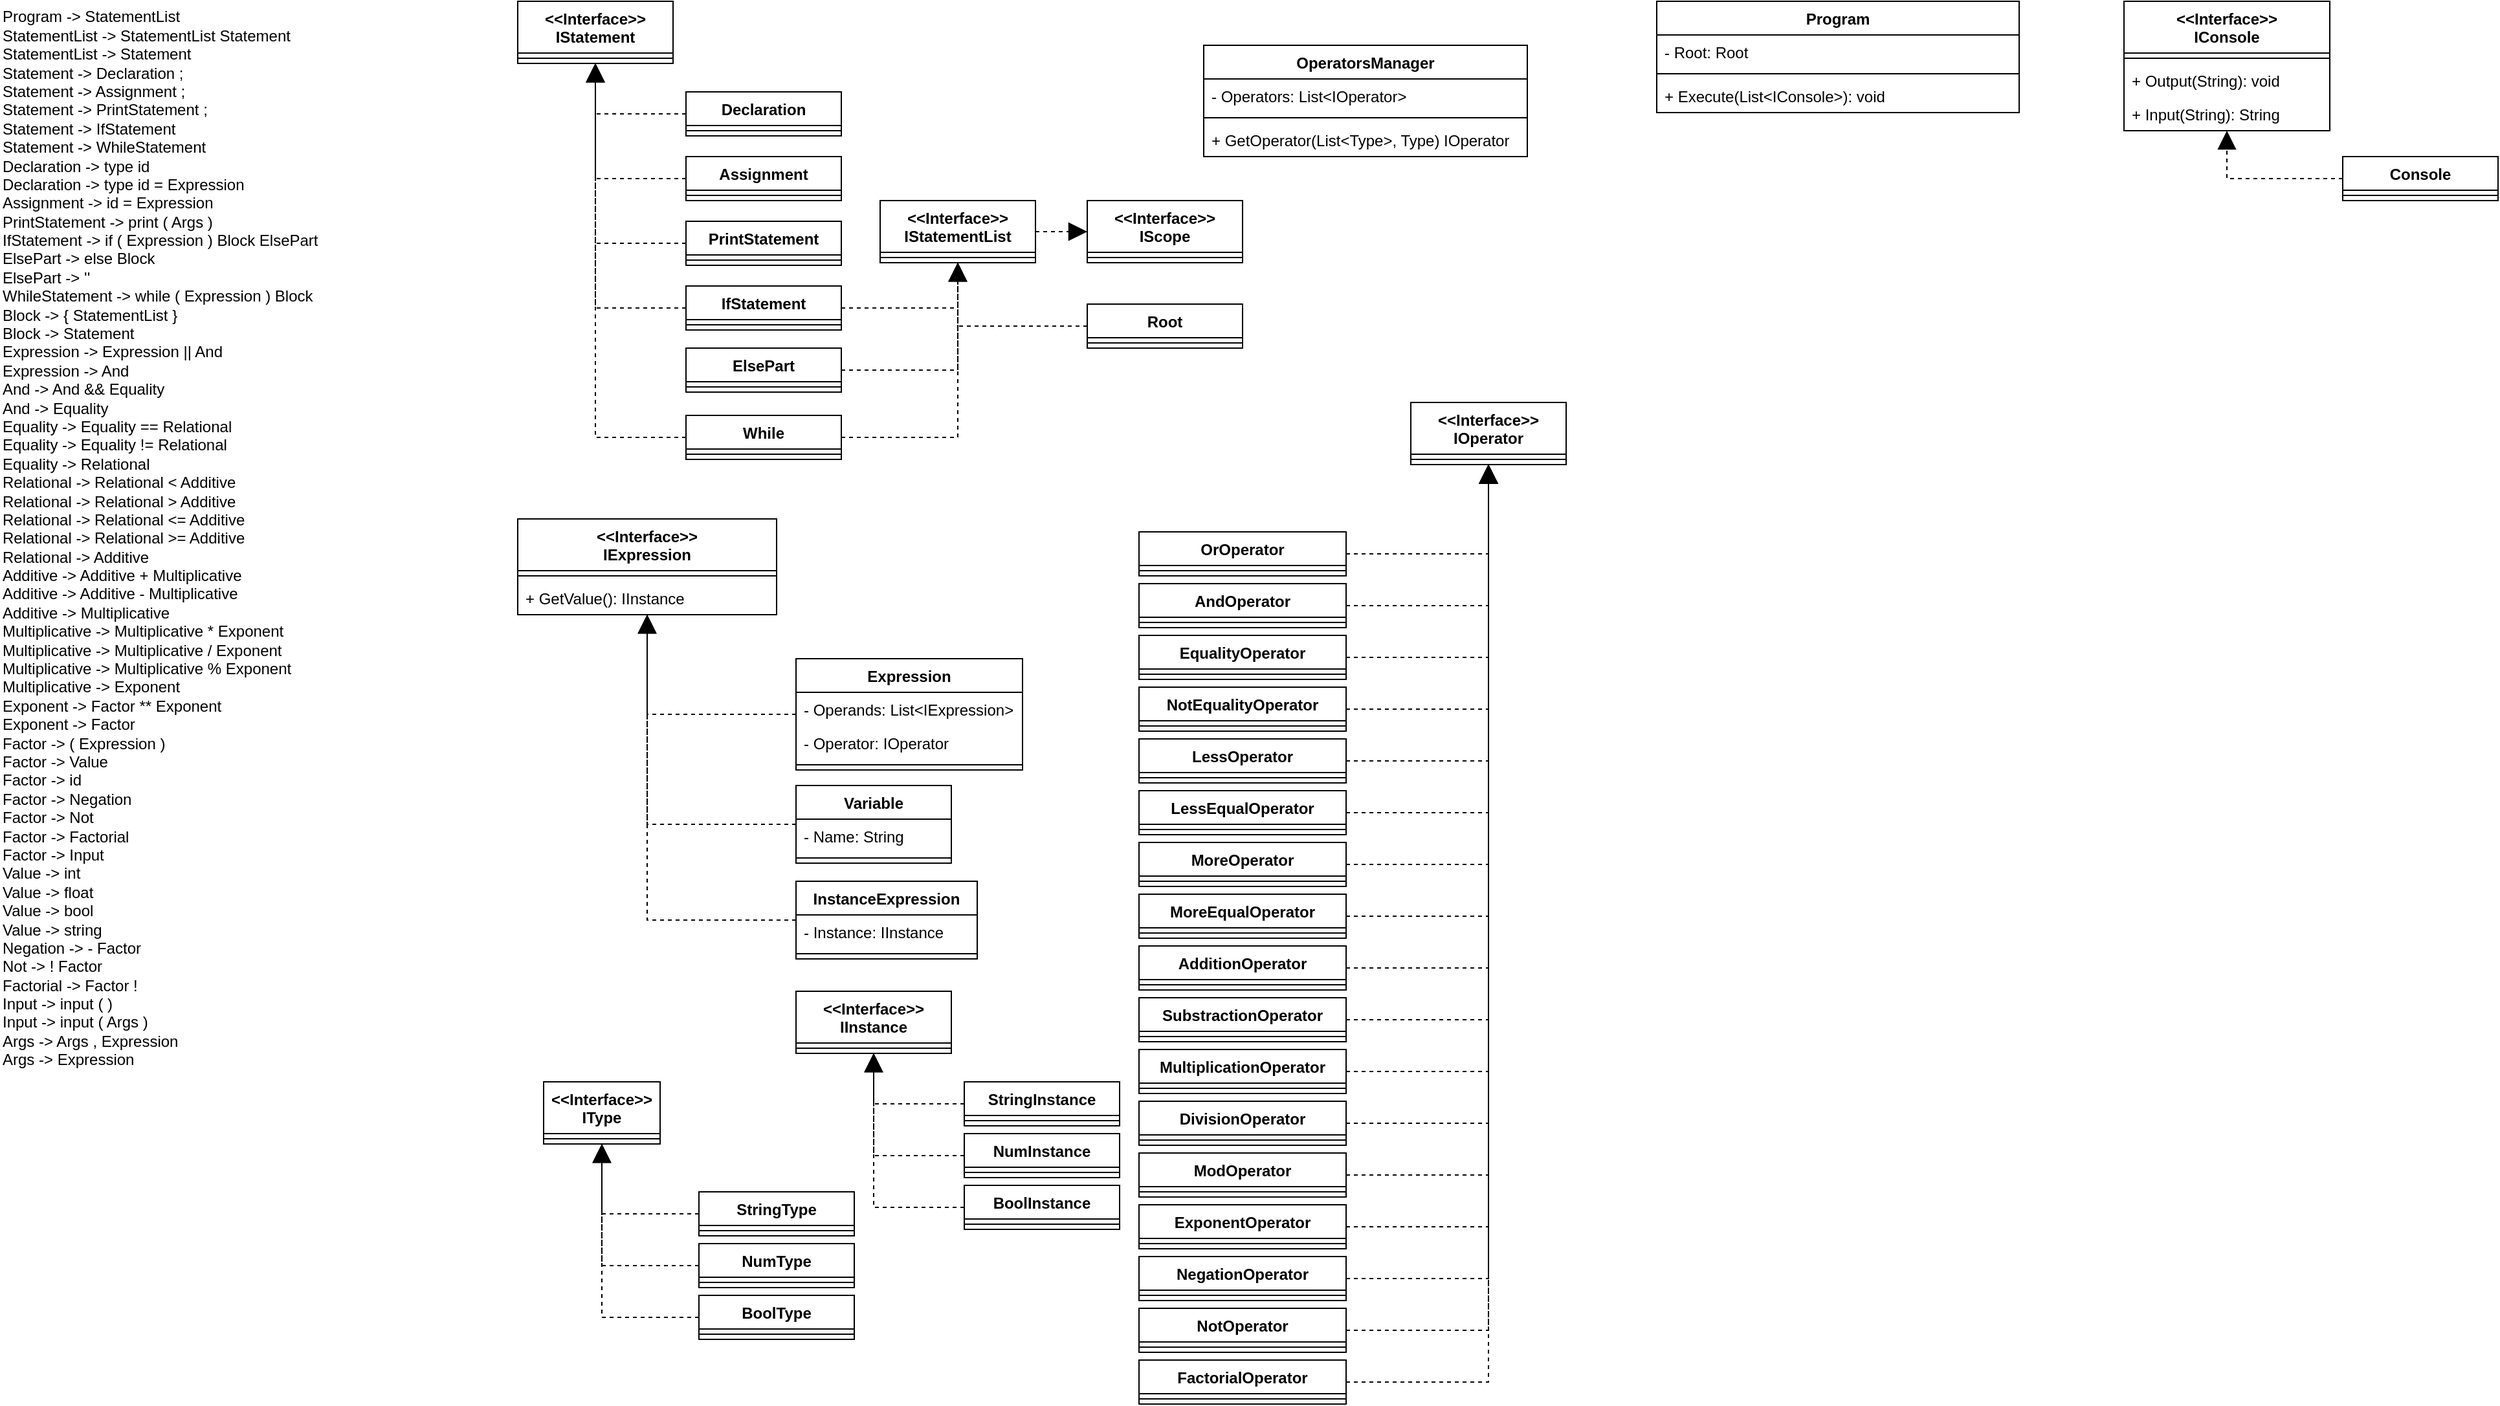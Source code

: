 <mxfile version="24.2.5" type="device">
  <diagram id="C5RBs43oDa-KdzZeNtuy" name="Page-1">
    <mxGraphModel dx="1781" dy="704" grid="1" gridSize="10" guides="1" tooltips="1" connect="1" arrows="1" fold="1" page="1" pageScale="1" pageWidth="827" pageHeight="1169" math="0" shadow="0">
      <root>
        <mxCell id="WIyWlLk6GJQsqaUBKTNV-0" />
        <mxCell id="WIyWlLk6GJQsqaUBKTNV-1" parent="WIyWlLk6GJQsqaUBKTNV-0" />
        <mxCell id="Ax5wIYKiButKGOW5LQg--2" value="&amp;lt;&amp;lt;Interface&amp;gt;&amp;gt;&lt;br&gt;IStatement" style="swimlane;fontStyle=1;align=center;verticalAlign=top;childLayout=stackLayout;horizontal=1;startSize=40;horizontalStack=0;resizeParent=1;resizeParentMax=0;resizeLast=0;collapsible=1;marginBottom=0;whiteSpace=wrap;html=1;" parent="WIyWlLk6GJQsqaUBKTNV-1" vertex="1">
          <mxGeometry width="120" height="48" as="geometry">
            <mxRectangle x="430" y="60" width="110" height="40" as="alternateBounds" />
          </mxGeometry>
        </mxCell>
        <mxCell id="Ax5wIYKiButKGOW5LQg--3" value="" style="line;strokeWidth=1;fillColor=none;align=left;verticalAlign=middle;spacingTop=-1;spacingLeft=3;spacingRight=3;rotatable=0;labelPosition=right;points=[];portConstraint=eastwest;strokeColor=inherit;" parent="Ax5wIYKiButKGOW5LQg--2" vertex="1">
          <mxGeometry y="40" width="120" height="8" as="geometry" />
        </mxCell>
        <mxCell id="Ax5wIYKiButKGOW5LQg--4" value="&amp;lt;&amp;lt;Interface&amp;gt;&amp;gt;&lt;br&gt;IStatementList" style="swimlane;fontStyle=1;align=center;verticalAlign=top;childLayout=stackLayout;horizontal=1;startSize=40;horizontalStack=0;resizeParent=1;resizeParentMax=0;resizeLast=0;collapsible=1;marginBottom=0;whiteSpace=wrap;html=1;" parent="WIyWlLk6GJQsqaUBKTNV-1" vertex="1">
          <mxGeometry x="280" y="154" width="120" height="48" as="geometry">
            <mxRectangle x="430" y="60" width="110" height="40" as="alternateBounds" />
          </mxGeometry>
        </mxCell>
        <mxCell id="Ax5wIYKiButKGOW5LQg--5" value="" style="line;strokeWidth=1;fillColor=none;align=left;verticalAlign=middle;spacingTop=-1;spacingLeft=3;spacingRight=3;rotatable=0;labelPosition=right;points=[];portConstraint=eastwest;strokeColor=inherit;" parent="Ax5wIYKiButKGOW5LQg--4" vertex="1">
          <mxGeometry y="40" width="120" height="8" as="geometry" />
        </mxCell>
        <mxCell id="Ax5wIYKiButKGOW5LQg--6" value="Declaration" style="swimlane;fontStyle=1;align=center;verticalAlign=top;childLayout=stackLayout;horizontal=1;startSize=26;horizontalStack=0;resizeParent=1;resizeParentMax=0;resizeLast=0;collapsible=1;marginBottom=0;whiteSpace=wrap;html=1;" parent="WIyWlLk6GJQsqaUBKTNV-1" vertex="1">
          <mxGeometry x="130" y="70" width="120" height="34" as="geometry" />
        </mxCell>
        <mxCell id="Ax5wIYKiButKGOW5LQg--7" value="" style="line;strokeWidth=1;fillColor=none;align=left;verticalAlign=middle;spacingTop=-1;spacingLeft=3;spacingRight=3;rotatable=0;labelPosition=right;points=[];portConstraint=eastwest;strokeColor=inherit;" parent="Ax5wIYKiButKGOW5LQg--6" vertex="1">
          <mxGeometry y="26" width="120" height="8" as="geometry" />
        </mxCell>
        <mxCell id="Ax5wIYKiButKGOW5LQg--8" value="Assignment" style="swimlane;fontStyle=1;align=center;verticalAlign=top;childLayout=stackLayout;horizontal=1;startSize=26;horizontalStack=0;resizeParent=1;resizeParentMax=0;resizeLast=0;collapsible=1;marginBottom=0;whiteSpace=wrap;html=1;" parent="WIyWlLk6GJQsqaUBKTNV-1" vertex="1">
          <mxGeometry x="130" y="120" width="120" height="34" as="geometry" />
        </mxCell>
        <mxCell id="Ax5wIYKiButKGOW5LQg--9" value="" style="line;strokeWidth=1;fillColor=none;align=left;verticalAlign=middle;spacingTop=-1;spacingLeft=3;spacingRight=3;rotatable=0;labelPosition=right;points=[];portConstraint=eastwest;strokeColor=inherit;" parent="Ax5wIYKiButKGOW5LQg--8" vertex="1">
          <mxGeometry y="26" width="120" height="8" as="geometry" />
        </mxCell>
        <mxCell id="Ax5wIYKiButKGOW5LQg--10" value="" style="endArrow=block;dashed=1;endFill=1;endSize=12;html=1;rounded=0;edgeStyle=orthogonalEdgeStyle;elbow=vertical;" parent="WIyWlLk6GJQsqaUBKTNV-1" source="Ax5wIYKiButKGOW5LQg--6" target="Ax5wIYKiButKGOW5LQg--2" edge="1">
          <mxGeometry width="160" relative="1" as="geometry">
            <mxPoint x="250" y="30.0" as="sourcePoint" />
            <mxPoint x="360" y="30.0" as="targetPoint" />
          </mxGeometry>
        </mxCell>
        <mxCell id="Ax5wIYKiButKGOW5LQg--12" value="" style="endArrow=block;dashed=1;endFill=1;endSize=12;html=1;rounded=0;edgeStyle=orthogonalEdgeStyle;elbow=vertical;" parent="WIyWlLk6GJQsqaUBKTNV-1" source="Ax5wIYKiButKGOW5LQg--8" target="Ax5wIYKiButKGOW5LQg--2" edge="1">
          <mxGeometry width="160" relative="1" as="geometry">
            <mxPoint x="330" y="200.0" as="sourcePoint" />
            <mxPoint x="440" y="200.0" as="targetPoint" />
          </mxGeometry>
        </mxCell>
        <mxCell id="Ax5wIYKiButKGOW5LQg--13" value="PrintStatement" style="swimlane;fontStyle=1;align=center;verticalAlign=top;childLayout=stackLayout;horizontal=1;startSize=26;horizontalStack=0;resizeParent=1;resizeParentMax=0;resizeLast=0;collapsible=1;marginBottom=0;whiteSpace=wrap;html=1;" parent="WIyWlLk6GJQsqaUBKTNV-1" vertex="1">
          <mxGeometry x="130" y="170" width="120" height="34" as="geometry" />
        </mxCell>
        <mxCell id="Ax5wIYKiButKGOW5LQg--14" value="" style="line;strokeWidth=1;fillColor=none;align=left;verticalAlign=middle;spacingTop=-1;spacingLeft=3;spacingRight=3;rotatable=0;labelPosition=right;points=[];portConstraint=eastwest;strokeColor=inherit;" parent="Ax5wIYKiButKGOW5LQg--13" vertex="1">
          <mxGeometry y="26" width="120" height="8" as="geometry" />
        </mxCell>
        <mxCell id="Ax5wIYKiButKGOW5LQg--15" value="" style="endArrow=block;dashed=1;endFill=1;endSize=12;html=1;rounded=0;edgeStyle=orthogonalEdgeStyle;elbow=vertical;" parent="WIyWlLk6GJQsqaUBKTNV-1" source="Ax5wIYKiButKGOW5LQg--13" target="Ax5wIYKiButKGOW5LQg--2" edge="1">
          <mxGeometry width="160" relative="1" as="geometry">
            <mxPoint x="260" y="290.0" as="sourcePoint" />
            <mxPoint x="370" y="290.0" as="targetPoint" />
          </mxGeometry>
        </mxCell>
        <mxCell id="Ax5wIYKiButKGOW5LQg--18" value="While" style="swimlane;fontStyle=1;align=center;verticalAlign=top;childLayout=stackLayout;horizontal=1;startSize=26;horizontalStack=0;resizeParent=1;resizeParentMax=0;resizeLast=0;collapsible=1;marginBottom=0;whiteSpace=wrap;html=1;" parent="WIyWlLk6GJQsqaUBKTNV-1" vertex="1">
          <mxGeometry x="130" y="320" width="120" height="34" as="geometry" />
        </mxCell>
        <mxCell id="Ax5wIYKiButKGOW5LQg--19" value="" style="line;strokeWidth=1;fillColor=none;align=left;verticalAlign=middle;spacingTop=-1;spacingLeft=3;spacingRight=3;rotatable=0;labelPosition=right;points=[];portConstraint=eastwest;strokeColor=inherit;" parent="Ax5wIYKiButKGOW5LQg--18" vertex="1">
          <mxGeometry y="26" width="120" height="8" as="geometry" />
        </mxCell>
        <mxCell id="Ax5wIYKiButKGOW5LQg--21" value="" style="endArrow=block;dashed=1;endFill=1;endSize=12;html=1;rounded=0;edgeStyle=orthogonalEdgeStyle;elbow=vertical;" parent="WIyWlLk6GJQsqaUBKTNV-1" source="Ax5wIYKiButKGOW5LQg--18" target="Ax5wIYKiButKGOW5LQg--2" edge="1">
          <mxGeometry width="160" relative="1" as="geometry">
            <mxPoint x="40" y="290.0" as="sourcePoint" />
            <mxPoint x="150" y="290.0" as="targetPoint" />
          </mxGeometry>
        </mxCell>
        <mxCell id="Ax5wIYKiButKGOW5LQg--23" value="IfStatement" style="swimlane;fontStyle=1;align=center;verticalAlign=top;childLayout=stackLayout;horizontal=1;startSize=26;horizontalStack=0;resizeParent=1;resizeParentMax=0;resizeLast=0;collapsible=1;marginBottom=0;whiteSpace=wrap;html=1;" parent="WIyWlLk6GJQsqaUBKTNV-1" vertex="1">
          <mxGeometry x="130" y="220" width="120" height="34" as="geometry" />
        </mxCell>
        <mxCell id="Ax5wIYKiButKGOW5LQg--24" value="" style="line;strokeWidth=1;fillColor=none;align=left;verticalAlign=middle;spacingTop=-1;spacingLeft=3;spacingRight=3;rotatable=0;labelPosition=right;points=[];portConstraint=eastwest;strokeColor=inherit;" parent="Ax5wIYKiButKGOW5LQg--23" vertex="1">
          <mxGeometry y="26" width="120" height="8" as="geometry" />
        </mxCell>
        <mxCell id="Ax5wIYKiButKGOW5LQg--25" value="ElsePart" style="swimlane;fontStyle=1;align=center;verticalAlign=top;childLayout=stackLayout;horizontal=1;startSize=26;horizontalStack=0;resizeParent=1;resizeParentMax=0;resizeLast=0;collapsible=1;marginBottom=0;whiteSpace=wrap;html=1;" parent="WIyWlLk6GJQsqaUBKTNV-1" vertex="1">
          <mxGeometry x="130" y="268" width="120" height="34" as="geometry" />
        </mxCell>
        <mxCell id="Ax5wIYKiButKGOW5LQg--26" value="" style="line;strokeWidth=1;fillColor=none;align=left;verticalAlign=middle;spacingTop=-1;spacingLeft=3;spacingRight=3;rotatable=0;labelPosition=right;points=[];portConstraint=eastwest;strokeColor=inherit;" parent="Ax5wIYKiButKGOW5LQg--25" vertex="1">
          <mxGeometry y="26" width="120" height="8" as="geometry" />
        </mxCell>
        <mxCell id="Ax5wIYKiButKGOW5LQg--27" value="" style="endArrow=block;dashed=1;endFill=1;endSize=12;html=1;rounded=0;edgeStyle=orthogonalEdgeStyle;elbow=vertical;" parent="WIyWlLk6GJQsqaUBKTNV-1" source="Ax5wIYKiButKGOW5LQg--23" target="Ax5wIYKiButKGOW5LQg--2" edge="1">
          <mxGeometry width="160" relative="1" as="geometry">
            <mxPoint x="340" y="240.0" as="sourcePoint" />
            <mxPoint x="450" y="240.0" as="targetPoint" />
          </mxGeometry>
        </mxCell>
        <mxCell id="Ax5wIYKiButKGOW5LQg--29" value="" style="endArrow=block;dashed=1;endFill=1;endSize=12;html=1;rounded=0;edgeStyle=orthogonalEdgeStyle;elbow=vertical;" parent="WIyWlLk6GJQsqaUBKTNV-1" source="Ax5wIYKiButKGOW5LQg--23" target="Ax5wIYKiButKGOW5LQg--4" edge="1">
          <mxGeometry width="160" relative="1" as="geometry">
            <mxPoint x="330" y="330.0" as="sourcePoint" />
            <mxPoint x="440" y="330.0" as="targetPoint" />
          </mxGeometry>
        </mxCell>
        <mxCell id="Ax5wIYKiButKGOW5LQg--30" value="" style="endArrow=block;dashed=1;endFill=1;endSize=12;html=1;rounded=0;edgeStyle=orthogonalEdgeStyle;elbow=vertical;" parent="WIyWlLk6GJQsqaUBKTNV-1" source="Ax5wIYKiButKGOW5LQg--25" target="Ax5wIYKiButKGOW5LQg--4" edge="1">
          <mxGeometry width="160" relative="1" as="geometry">
            <mxPoint x="290" y="310.0" as="sourcePoint" />
            <mxPoint x="400" y="310.0" as="targetPoint" />
          </mxGeometry>
        </mxCell>
        <mxCell id="Ax5wIYKiButKGOW5LQg--31" value="" style="endArrow=block;dashed=1;endFill=1;endSize=12;html=1;rounded=0;edgeStyle=orthogonalEdgeStyle;elbow=vertical;" parent="WIyWlLk6GJQsqaUBKTNV-1" source="Ax5wIYKiButKGOW5LQg--18" target="Ax5wIYKiButKGOW5LQg--4" edge="1">
          <mxGeometry width="160" relative="1" as="geometry">
            <mxPoint x="210" y="390" as="sourcePoint" />
            <mxPoint x="320" y="390.0" as="targetPoint" />
          </mxGeometry>
        </mxCell>
        <mxCell id="Ax5wIYKiButKGOW5LQg--32" value="&amp;lt;&amp;lt;Interface&amp;gt;&amp;gt;&lt;br&gt;IScope" style="swimlane;fontStyle=1;align=center;verticalAlign=top;childLayout=stackLayout;horizontal=1;startSize=40;horizontalStack=0;resizeParent=1;resizeParentMax=0;resizeLast=0;collapsible=1;marginBottom=0;whiteSpace=wrap;html=1;" parent="WIyWlLk6GJQsqaUBKTNV-1" vertex="1">
          <mxGeometry x="440" y="154" width="120" height="48" as="geometry">
            <mxRectangle x="430" y="60" width="110" height="40" as="alternateBounds" />
          </mxGeometry>
        </mxCell>
        <mxCell id="Ax5wIYKiButKGOW5LQg--33" value="" style="line;strokeWidth=1;fillColor=none;align=left;verticalAlign=middle;spacingTop=-1;spacingLeft=3;spacingRight=3;rotatable=0;labelPosition=right;points=[];portConstraint=eastwest;strokeColor=inherit;" parent="Ax5wIYKiButKGOW5LQg--32" vertex="1">
          <mxGeometry y="40" width="120" height="8" as="geometry" />
        </mxCell>
        <mxCell id="Ax5wIYKiButKGOW5LQg--34" value="Root" style="swimlane;fontStyle=1;align=center;verticalAlign=top;childLayout=stackLayout;horizontal=1;startSize=26;horizontalStack=0;resizeParent=1;resizeParentMax=0;resizeLast=0;collapsible=1;marginBottom=0;whiteSpace=wrap;html=1;" parent="WIyWlLk6GJQsqaUBKTNV-1" vertex="1">
          <mxGeometry x="440" y="234" width="120" height="34" as="geometry" />
        </mxCell>
        <mxCell id="Ax5wIYKiButKGOW5LQg--35" value="" style="line;strokeWidth=1;fillColor=none;align=left;verticalAlign=middle;spacingTop=-1;spacingLeft=3;spacingRight=3;rotatable=0;labelPosition=right;points=[];portConstraint=eastwest;strokeColor=inherit;" parent="Ax5wIYKiButKGOW5LQg--34" vertex="1">
          <mxGeometry y="26" width="120" height="8" as="geometry" />
        </mxCell>
        <mxCell id="Ax5wIYKiButKGOW5LQg--37" value="" style="endArrow=block;dashed=1;endFill=1;endSize=12;html=1;rounded=0;edgeStyle=orthogonalEdgeStyle;elbow=vertical;" parent="WIyWlLk6GJQsqaUBKTNV-1" source="Ax5wIYKiButKGOW5LQg--4" target="Ax5wIYKiButKGOW5LQg--32" edge="1">
          <mxGeometry width="160" relative="1" as="geometry">
            <mxPoint x="440" y="250.0" as="sourcePoint" />
            <mxPoint x="550" y="250.0" as="targetPoint" />
          </mxGeometry>
        </mxCell>
        <mxCell id="Ax5wIYKiButKGOW5LQg--38" value="" style="endArrow=block;dashed=1;endFill=1;endSize=12;html=1;rounded=0;edgeStyle=orthogonalEdgeStyle;elbow=vertical;" parent="WIyWlLk6GJQsqaUBKTNV-1" source="Ax5wIYKiButKGOW5LQg--34" target="Ax5wIYKiButKGOW5LQg--4" edge="1">
          <mxGeometry width="160" relative="1" as="geometry">
            <mxPoint x="330" y="420.0" as="sourcePoint" />
            <mxPoint x="440" y="420.0" as="targetPoint" />
          </mxGeometry>
        </mxCell>
        <mxCell id="Ax5wIYKiButKGOW5LQg--42" value="&lt;div&gt;&lt;div&gt;Program -&amp;gt; StatementList&lt;/div&gt;&lt;div&gt;StatementList -&amp;gt; StatementList Statement&lt;/div&gt;&lt;div&gt;StatementList -&amp;gt; Statement&lt;/div&gt;&lt;div&gt;Statement -&amp;gt; Declaration ;&lt;/div&gt;&lt;div&gt;Statement -&amp;gt; Assignment ;&lt;/div&gt;&lt;div&gt;Statement -&amp;gt; PrintStatement ;&lt;/div&gt;&lt;div&gt;Statement -&amp;gt; IfStatement&lt;/div&gt;&lt;div&gt;Statement -&amp;gt; WhileStatement&lt;/div&gt;&lt;div&gt;Declaration -&amp;gt; type id&lt;/div&gt;&lt;div&gt;Declaration -&amp;gt; type id = Expression&lt;/div&gt;&lt;div&gt;Assignment -&amp;gt; id = Expression&lt;/div&gt;&lt;div&gt;PrintStatement -&amp;gt; print ( Args )&lt;/div&gt;&lt;div&gt;IfStatement -&amp;gt; if ( Expression ) Block ElsePart&lt;/div&gt;&lt;div&gt;ElsePart -&amp;gt; else Block&lt;/div&gt;&lt;div&gt;ElsePart -&amp;gt; &#39;&#39;&lt;/div&gt;&lt;div&gt;WhileStatement -&amp;gt; while ( Expression ) Block&lt;/div&gt;&lt;div&gt;Block -&amp;gt; { StatementList }&lt;/div&gt;&lt;div&gt;Block -&amp;gt; Statement&lt;/div&gt;&lt;div&gt;Expression -&amp;gt; Expression || And&lt;/div&gt;&lt;div&gt;Expression -&amp;gt; And&lt;/div&gt;&lt;div&gt;And -&amp;gt; And &amp;amp;&amp;amp; Equality&lt;/div&gt;&lt;div&gt;And -&amp;gt; Equality&lt;/div&gt;&lt;div&gt;Equality -&amp;gt; Equality == Relational&lt;/div&gt;&lt;div&gt;Equality -&amp;gt; Equality != Relational&lt;/div&gt;&lt;div&gt;Equality -&amp;gt; Relational&lt;/div&gt;&lt;div&gt;Relational -&amp;gt; Relational &amp;lt; Additive&lt;/div&gt;&lt;div&gt;Relational -&amp;gt; Relational &amp;gt; Additive&lt;/div&gt;&lt;div&gt;Relational -&amp;gt; Relational &amp;lt;= Additive&lt;/div&gt;&lt;div&gt;Relational -&amp;gt; Relational &amp;gt;= Additive&lt;/div&gt;&lt;div&gt;Relational -&amp;gt; Additive&lt;/div&gt;&lt;div&gt;Additive -&amp;gt; Additive + Multiplicative&lt;/div&gt;&lt;div&gt;Additive -&amp;gt; Additive - Multiplicative&lt;/div&gt;&lt;div&gt;Additive -&amp;gt; Multiplicative&lt;/div&gt;&lt;div&gt;Multiplicative -&amp;gt; Multiplicative * Exponent&lt;/div&gt;&lt;div&gt;Multiplicative -&amp;gt; Multiplicative / Exponent&lt;/div&gt;&lt;div&gt;Multiplicative -&amp;gt; Multiplicative % Exponent&lt;/div&gt;&lt;div&gt;Multiplicative -&amp;gt; Exponent&lt;/div&gt;&lt;div&gt;Exponent -&amp;gt; Factor ** Exponent&lt;/div&gt;&lt;div&gt;Exponent -&amp;gt; Factor&lt;/div&gt;&lt;div&gt;Factor -&amp;gt; ( Expression )&lt;/div&gt;&lt;div&gt;Factor -&amp;gt; Value&lt;/div&gt;&lt;div&gt;Factor -&amp;gt; id&lt;/div&gt;&lt;div&gt;Factor -&amp;gt; Negation&lt;/div&gt;&lt;div&gt;Factor -&amp;gt; Not&lt;/div&gt;&lt;div&gt;Factor -&amp;gt; Factorial&lt;/div&gt;&lt;div&gt;Factor -&amp;gt; Input&lt;/div&gt;&lt;div&gt;Value -&amp;gt; int&lt;/div&gt;&lt;div&gt;Value -&amp;gt; float&lt;/div&gt;&lt;div&gt;Value -&amp;gt; bool&lt;/div&gt;&lt;div&gt;Value -&amp;gt; string&lt;/div&gt;&lt;div&gt;Negation -&amp;gt; - Factor&lt;/div&gt;&lt;div&gt;Not -&amp;gt; ! Factor&lt;/div&gt;&lt;div&gt;Factorial -&amp;gt; Factor !&lt;/div&gt;&lt;div&gt;Input -&amp;gt; input ( )&lt;/div&gt;&lt;div&gt;Input -&amp;gt; input ( Args )&lt;/div&gt;&lt;div&gt;Args -&amp;gt; Args , Expression&lt;/div&gt;&lt;div&gt;Args -&amp;gt; Expression&lt;/div&gt;&lt;/div&gt;&lt;div&gt;&lt;/div&gt;" style="text;html=1;align=left;verticalAlign=middle;resizable=0;points=[];autosize=1;strokeColor=none;fillColor=none;" parent="WIyWlLk6GJQsqaUBKTNV-1" vertex="1">
          <mxGeometry x="-400" width="270" height="830" as="geometry" />
        </mxCell>
        <mxCell id="n7szS4Y07oMh0RmyHEz_-0" value="&amp;lt;&amp;lt;Interface&amp;gt;&amp;gt;&lt;br&gt;IExpression" style="swimlane;fontStyle=1;align=center;verticalAlign=top;childLayout=stackLayout;horizontal=1;startSize=40;horizontalStack=0;resizeParent=1;resizeParentMax=0;resizeLast=0;collapsible=1;marginBottom=0;whiteSpace=wrap;html=1;" parent="WIyWlLk6GJQsqaUBKTNV-1" vertex="1">
          <mxGeometry y="400" width="200" height="74" as="geometry">
            <mxRectangle x="430" y="60" width="110" height="40" as="alternateBounds" />
          </mxGeometry>
        </mxCell>
        <mxCell id="n7szS4Y07oMh0RmyHEz_-1" value="" style="line;strokeWidth=1;fillColor=none;align=left;verticalAlign=middle;spacingTop=-1;spacingLeft=3;spacingRight=3;rotatable=0;labelPosition=right;points=[];portConstraint=eastwest;strokeColor=inherit;" parent="n7szS4Y07oMh0RmyHEz_-0" vertex="1">
          <mxGeometry y="40" width="200" height="8" as="geometry" />
        </mxCell>
        <mxCell id="n7szS4Y07oMh0RmyHEz_-4" value="+ GetValue(): IInstance" style="text;strokeColor=none;fillColor=none;align=left;verticalAlign=top;spacingLeft=4;spacingRight=4;overflow=hidden;rotatable=0;points=[[0,0.5],[1,0.5]];portConstraint=eastwest;whiteSpace=wrap;html=1;" parent="n7szS4Y07oMh0RmyHEz_-0" vertex="1">
          <mxGeometry y="48" width="200" height="26" as="geometry" />
        </mxCell>
        <mxCell id="n7szS4Y07oMh0RmyHEz_-5" value="&amp;lt;&amp;lt;Interface&amp;gt;&amp;gt;&lt;br&gt;IInstance" style="swimlane;fontStyle=1;align=center;verticalAlign=top;childLayout=stackLayout;horizontal=1;startSize=40;horizontalStack=0;resizeParent=1;resizeParentMax=0;resizeLast=0;collapsible=1;marginBottom=0;whiteSpace=wrap;html=1;" parent="WIyWlLk6GJQsqaUBKTNV-1" vertex="1">
          <mxGeometry x="215" y="765" width="120" height="48" as="geometry">
            <mxRectangle x="430" y="60" width="110" height="40" as="alternateBounds" />
          </mxGeometry>
        </mxCell>
        <mxCell id="n7szS4Y07oMh0RmyHEz_-6" value="" style="line;strokeWidth=1;fillColor=none;align=left;verticalAlign=middle;spacingTop=-1;spacingLeft=3;spacingRight=3;rotatable=0;labelPosition=right;points=[];portConstraint=eastwest;strokeColor=inherit;" parent="n7szS4Y07oMh0RmyHEz_-5" vertex="1">
          <mxGeometry y="40" width="120" height="8" as="geometry" />
        </mxCell>
        <mxCell id="n7szS4Y07oMh0RmyHEz_-7" value="StringInstance" style="swimlane;fontStyle=1;align=center;verticalAlign=top;childLayout=stackLayout;horizontal=1;startSize=26;horizontalStack=0;resizeParent=1;resizeParentMax=0;resizeLast=0;collapsible=1;marginBottom=0;whiteSpace=wrap;html=1;" parent="WIyWlLk6GJQsqaUBKTNV-1" vertex="1">
          <mxGeometry x="345" y="835" width="120" height="34" as="geometry" />
        </mxCell>
        <mxCell id="n7szS4Y07oMh0RmyHEz_-8" value="" style="line;strokeWidth=1;fillColor=none;align=left;verticalAlign=middle;spacingTop=-1;spacingLeft=3;spacingRight=3;rotatable=0;labelPosition=right;points=[];portConstraint=eastwest;strokeColor=inherit;" parent="n7szS4Y07oMh0RmyHEz_-7" vertex="1">
          <mxGeometry y="26" width="120" height="8" as="geometry" />
        </mxCell>
        <mxCell id="n7szS4Y07oMh0RmyHEz_-11" value="NumInstance" style="swimlane;fontStyle=1;align=center;verticalAlign=top;childLayout=stackLayout;horizontal=1;startSize=26;horizontalStack=0;resizeParent=1;resizeParentMax=0;resizeLast=0;collapsible=1;marginBottom=0;whiteSpace=wrap;html=1;" parent="WIyWlLk6GJQsqaUBKTNV-1" vertex="1">
          <mxGeometry x="345" y="875" width="120" height="34" as="geometry" />
        </mxCell>
        <mxCell id="n7szS4Y07oMh0RmyHEz_-12" value="" style="line;strokeWidth=1;fillColor=none;align=left;verticalAlign=middle;spacingTop=-1;spacingLeft=3;spacingRight=3;rotatable=0;labelPosition=right;points=[];portConstraint=eastwest;strokeColor=inherit;" parent="n7szS4Y07oMh0RmyHEz_-11" vertex="1">
          <mxGeometry y="26" width="120" height="8" as="geometry" />
        </mxCell>
        <mxCell id="n7szS4Y07oMh0RmyHEz_-13" value="BoolInstance" style="swimlane;fontStyle=1;align=center;verticalAlign=top;childLayout=stackLayout;horizontal=1;startSize=26;horizontalStack=0;resizeParent=1;resizeParentMax=0;resizeLast=0;collapsible=1;marginBottom=0;whiteSpace=wrap;html=1;" parent="WIyWlLk6GJQsqaUBKTNV-1" vertex="1">
          <mxGeometry x="345" y="915" width="120" height="34" as="geometry" />
        </mxCell>
        <mxCell id="n7szS4Y07oMh0RmyHEz_-14" value="" style="line;strokeWidth=1;fillColor=none;align=left;verticalAlign=middle;spacingTop=-1;spacingLeft=3;spacingRight=3;rotatable=0;labelPosition=right;points=[];portConstraint=eastwest;strokeColor=inherit;" parent="n7szS4Y07oMh0RmyHEz_-13" vertex="1">
          <mxGeometry y="26" width="120" height="8" as="geometry" />
        </mxCell>
        <mxCell id="n7szS4Y07oMh0RmyHEz_-15" value="" style="endArrow=block;dashed=1;endFill=1;endSize=12;html=1;rounded=0;edgeStyle=orthogonalEdgeStyle;elbow=vertical;" parent="WIyWlLk6GJQsqaUBKTNV-1" source="n7szS4Y07oMh0RmyHEz_-7" target="n7szS4Y07oMh0RmyHEz_-5" edge="1">
          <mxGeometry width="160" relative="1" as="geometry">
            <mxPoint x="530" y="763.0" as="sourcePoint" />
            <mxPoint x="640" y="763.0" as="targetPoint" />
          </mxGeometry>
        </mxCell>
        <mxCell id="n7szS4Y07oMh0RmyHEz_-16" value="" style="endArrow=block;dashed=1;endFill=1;endSize=12;html=1;rounded=0;edgeStyle=orthogonalEdgeStyle;elbow=vertical;" parent="WIyWlLk6GJQsqaUBKTNV-1" source="n7szS4Y07oMh0RmyHEz_-11" target="n7szS4Y07oMh0RmyHEz_-5" edge="1">
          <mxGeometry width="160" relative="1" as="geometry">
            <mxPoint x="500" y="803.0" as="sourcePoint" />
            <mxPoint x="610" y="803.0" as="targetPoint" />
          </mxGeometry>
        </mxCell>
        <mxCell id="n7szS4Y07oMh0RmyHEz_-17" value="" style="endArrow=block;dashed=1;endFill=1;endSize=12;html=1;rounded=0;edgeStyle=orthogonalEdgeStyle;elbow=vertical;" parent="WIyWlLk6GJQsqaUBKTNV-1" source="n7szS4Y07oMh0RmyHEz_-13" target="n7szS4Y07oMh0RmyHEz_-5" edge="1">
          <mxGeometry width="160" relative="1" as="geometry">
            <mxPoint x="510" y="843.0" as="sourcePoint" />
            <mxPoint x="620" y="843.0" as="targetPoint" />
          </mxGeometry>
        </mxCell>
        <mxCell id="n7szS4Y07oMh0RmyHEz_-18" value="OrOperator" style="swimlane;fontStyle=1;align=center;verticalAlign=top;childLayout=stackLayout;horizontal=1;startSize=26;horizontalStack=0;resizeParent=1;resizeParentMax=0;resizeLast=0;collapsible=1;marginBottom=0;whiteSpace=wrap;html=1;" parent="WIyWlLk6GJQsqaUBKTNV-1" vertex="1">
          <mxGeometry x="480" y="410" width="160" height="34" as="geometry" />
        </mxCell>
        <mxCell id="n7szS4Y07oMh0RmyHEz_-19" value="" style="line;strokeWidth=1;fillColor=none;align=left;verticalAlign=middle;spacingTop=-1;spacingLeft=3;spacingRight=3;rotatable=0;labelPosition=right;points=[];portConstraint=eastwest;strokeColor=inherit;" parent="n7szS4Y07oMh0RmyHEz_-18" vertex="1">
          <mxGeometry y="26" width="160" height="8" as="geometry" />
        </mxCell>
        <mxCell id="n7szS4Y07oMh0RmyHEz_-22" value="AndOperator" style="swimlane;fontStyle=1;align=center;verticalAlign=top;childLayout=stackLayout;horizontal=1;startSize=26;horizontalStack=0;resizeParent=1;resizeParentMax=0;resizeLast=0;collapsible=1;marginBottom=0;whiteSpace=wrap;html=1;" parent="WIyWlLk6GJQsqaUBKTNV-1" vertex="1">
          <mxGeometry x="480" y="450" width="160" height="34" as="geometry" />
        </mxCell>
        <mxCell id="n7szS4Y07oMh0RmyHEz_-23" value="" style="line;strokeWidth=1;fillColor=none;align=left;verticalAlign=middle;spacingTop=-1;spacingLeft=3;spacingRight=3;rotatable=0;labelPosition=right;points=[];portConstraint=eastwest;strokeColor=inherit;" parent="n7szS4Y07oMh0RmyHEz_-22" vertex="1">
          <mxGeometry y="26" width="160" height="8" as="geometry" />
        </mxCell>
        <mxCell id="n7szS4Y07oMh0RmyHEz_-27" value="EqualityOperator" style="swimlane;fontStyle=1;align=center;verticalAlign=top;childLayout=stackLayout;horizontal=1;startSize=26;horizontalStack=0;resizeParent=1;resizeParentMax=0;resizeLast=0;collapsible=1;marginBottom=0;whiteSpace=wrap;html=1;" parent="WIyWlLk6GJQsqaUBKTNV-1" vertex="1">
          <mxGeometry x="480" y="490" width="160" height="34" as="geometry" />
        </mxCell>
        <mxCell id="n7szS4Y07oMh0RmyHEz_-28" value="" style="line;strokeWidth=1;fillColor=none;align=left;verticalAlign=middle;spacingTop=-1;spacingLeft=3;spacingRight=3;rotatable=0;labelPosition=right;points=[];portConstraint=eastwest;strokeColor=inherit;" parent="n7szS4Y07oMh0RmyHEz_-27" vertex="1">
          <mxGeometry y="26" width="160" height="8" as="geometry" />
        </mxCell>
        <mxCell id="n7szS4Y07oMh0RmyHEz_-30" value="NotEqualityOperator" style="swimlane;fontStyle=1;align=center;verticalAlign=top;childLayout=stackLayout;horizontal=1;startSize=26;horizontalStack=0;resizeParent=1;resizeParentMax=0;resizeLast=0;collapsible=1;marginBottom=0;whiteSpace=wrap;html=1;" parent="WIyWlLk6GJQsqaUBKTNV-1" vertex="1">
          <mxGeometry x="480" y="530" width="160" height="34" as="geometry" />
        </mxCell>
        <mxCell id="n7szS4Y07oMh0RmyHEz_-31" value="" style="line;strokeWidth=1;fillColor=none;align=left;verticalAlign=middle;spacingTop=-1;spacingLeft=3;spacingRight=3;rotatable=0;labelPosition=right;points=[];portConstraint=eastwest;strokeColor=inherit;" parent="n7szS4Y07oMh0RmyHEz_-30" vertex="1">
          <mxGeometry y="26" width="160" height="8" as="geometry" />
        </mxCell>
        <mxCell id="n7szS4Y07oMh0RmyHEz_-33" value="LessOperator" style="swimlane;fontStyle=1;align=center;verticalAlign=top;childLayout=stackLayout;horizontal=1;startSize=26;horizontalStack=0;resizeParent=1;resizeParentMax=0;resizeLast=0;collapsible=1;marginBottom=0;whiteSpace=wrap;html=1;" parent="WIyWlLk6GJQsqaUBKTNV-1" vertex="1">
          <mxGeometry x="480" y="570" width="160" height="34" as="geometry" />
        </mxCell>
        <mxCell id="n7szS4Y07oMh0RmyHEz_-34" value="" style="line;strokeWidth=1;fillColor=none;align=left;verticalAlign=middle;spacingTop=-1;spacingLeft=3;spacingRight=3;rotatable=0;labelPosition=right;points=[];portConstraint=eastwest;strokeColor=inherit;" parent="n7szS4Y07oMh0RmyHEz_-33" vertex="1">
          <mxGeometry y="26" width="160" height="8" as="geometry" />
        </mxCell>
        <mxCell id="n7szS4Y07oMh0RmyHEz_-36" value="LessEqualOperator" style="swimlane;fontStyle=1;align=center;verticalAlign=top;childLayout=stackLayout;horizontal=1;startSize=26;horizontalStack=0;resizeParent=1;resizeParentMax=0;resizeLast=0;collapsible=1;marginBottom=0;whiteSpace=wrap;html=1;" parent="WIyWlLk6GJQsqaUBKTNV-1" vertex="1">
          <mxGeometry x="480" y="610" width="160" height="34" as="geometry" />
        </mxCell>
        <mxCell id="n7szS4Y07oMh0RmyHEz_-37" value="" style="line;strokeWidth=1;fillColor=none;align=left;verticalAlign=middle;spacingTop=-1;spacingLeft=3;spacingRight=3;rotatable=0;labelPosition=right;points=[];portConstraint=eastwest;strokeColor=inherit;" parent="n7szS4Y07oMh0RmyHEz_-36" vertex="1">
          <mxGeometry y="26" width="160" height="8" as="geometry" />
        </mxCell>
        <mxCell id="n7szS4Y07oMh0RmyHEz_-39" value="MoreOperator" style="swimlane;fontStyle=1;align=center;verticalAlign=top;childLayout=stackLayout;horizontal=1;startSize=26;horizontalStack=0;resizeParent=1;resizeParentMax=0;resizeLast=0;collapsible=1;marginBottom=0;whiteSpace=wrap;html=1;" parent="WIyWlLk6GJQsqaUBKTNV-1" vertex="1">
          <mxGeometry x="480" y="650" width="160" height="34" as="geometry" />
        </mxCell>
        <mxCell id="n7szS4Y07oMh0RmyHEz_-40" value="" style="line;strokeWidth=1;fillColor=none;align=left;verticalAlign=middle;spacingTop=-1;spacingLeft=3;spacingRight=3;rotatable=0;labelPosition=right;points=[];portConstraint=eastwest;strokeColor=inherit;" parent="n7szS4Y07oMh0RmyHEz_-39" vertex="1">
          <mxGeometry y="26" width="160" height="8" as="geometry" />
        </mxCell>
        <mxCell id="n7szS4Y07oMh0RmyHEz_-42" value="MoreEqualOperator" style="swimlane;fontStyle=1;align=center;verticalAlign=top;childLayout=stackLayout;horizontal=1;startSize=26;horizontalStack=0;resizeParent=1;resizeParentMax=0;resizeLast=0;collapsible=1;marginBottom=0;whiteSpace=wrap;html=1;" parent="WIyWlLk6GJQsqaUBKTNV-1" vertex="1">
          <mxGeometry x="480" y="690" width="160" height="34" as="geometry" />
        </mxCell>
        <mxCell id="n7szS4Y07oMh0RmyHEz_-43" value="" style="line;strokeWidth=1;fillColor=none;align=left;verticalAlign=middle;spacingTop=-1;spacingLeft=3;spacingRight=3;rotatable=0;labelPosition=right;points=[];portConstraint=eastwest;strokeColor=inherit;" parent="n7szS4Y07oMh0RmyHEz_-42" vertex="1">
          <mxGeometry y="26" width="160" height="8" as="geometry" />
        </mxCell>
        <mxCell id="n7szS4Y07oMh0RmyHEz_-45" value="AdditionOperator" style="swimlane;fontStyle=1;align=center;verticalAlign=top;childLayout=stackLayout;horizontal=1;startSize=26;horizontalStack=0;resizeParent=1;resizeParentMax=0;resizeLast=0;collapsible=1;marginBottom=0;whiteSpace=wrap;html=1;" parent="WIyWlLk6GJQsqaUBKTNV-1" vertex="1">
          <mxGeometry x="480" y="730" width="160" height="34" as="geometry" />
        </mxCell>
        <mxCell id="n7szS4Y07oMh0RmyHEz_-46" value="" style="line;strokeWidth=1;fillColor=none;align=left;verticalAlign=middle;spacingTop=-1;spacingLeft=3;spacingRight=3;rotatable=0;labelPosition=right;points=[];portConstraint=eastwest;strokeColor=inherit;" parent="n7szS4Y07oMh0RmyHEz_-45" vertex="1">
          <mxGeometry y="26" width="160" height="8" as="geometry" />
        </mxCell>
        <mxCell id="n7szS4Y07oMh0RmyHEz_-48" value="SubstractionOperator" style="swimlane;fontStyle=1;align=center;verticalAlign=top;childLayout=stackLayout;horizontal=1;startSize=26;horizontalStack=0;resizeParent=1;resizeParentMax=0;resizeLast=0;collapsible=1;marginBottom=0;whiteSpace=wrap;html=1;" parent="WIyWlLk6GJQsqaUBKTNV-1" vertex="1">
          <mxGeometry x="480" y="770" width="160" height="34" as="geometry" />
        </mxCell>
        <mxCell id="n7szS4Y07oMh0RmyHEz_-49" value="" style="line;strokeWidth=1;fillColor=none;align=left;verticalAlign=middle;spacingTop=-1;spacingLeft=3;spacingRight=3;rotatable=0;labelPosition=right;points=[];portConstraint=eastwest;strokeColor=inherit;" parent="n7szS4Y07oMh0RmyHEz_-48" vertex="1">
          <mxGeometry y="26" width="160" height="8" as="geometry" />
        </mxCell>
        <mxCell id="n7szS4Y07oMh0RmyHEz_-51" value="MultiplicationOperator" style="swimlane;fontStyle=1;align=center;verticalAlign=top;childLayout=stackLayout;horizontal=1;startSize=26;horizontalStack=0;resizeParent=1;resizeParentMax=0;resizeLast=0;collapsible=1;marginBottom=0;whiteSpace=wrap;html=1;" parent="WIyWlLk6GJQsqaUBKTNV-1" vertex="1">
          <mxGeometry x="480" y="810" width="160" height="34" as="geometry" />
        </mxCell>
        <mxCell id="n7szS4Y07oMh0RmyHEz_-52" value="" style="line;strokeWidth=1;fillColor=none;align=left;verticalAlign=middle;spacingTop=-1;spacingLeft=3;spacingRight=3;rotatable=0;labelPosition=right;points=[];portConstraint=eastwest;strokeColor=inherit;" parent="n7szS4Y07oMh0RmyHEz_-51" vertex="1">
          <mxGeometry y="26" width="160" height="8" as="geometry" />
        </mxCell>
        <mxCell id="n7szS4Y07oMh0RmyHEz_-54" value="DivisionOperator" style="swimlane;fontStyle=1;align=center;verticalAlign=top;childLayout=stackLayout;horizontal=1;startSize=26;horizontalStack=0;resizeParent=1;resizeParentMax=0;resizeLast=0;collapsible=1;marginBottom=0;whiteSpace=wrap;html=1;" parent="WIyWlLk6GJQsqaUBKTNV-1" vertex="1">
          <mxGeometry x="480" y="850" width="160" height="34" as="geometry" />
        </mxCell>
        <mxCell id="n7szS4Y07oMh0RmyHEz_-55" value="" style="line;strokeWidth=1;fillColor=none;align=left;verticalAlign=middle;spacingTop=-1;spacingLeft=3;spacingRight=3;rotatable=0;labelPosition=right;points=[];portConstraint=eastwest;strokeColor=inherit;" parent="n7szS4Y07oMh0RmyHEz_-54" vertex="1">
          <mxGeometry y="26" width="160" height="8" as="geometry" />
        </mxCell>
        <mxCell id="n7szS4Y07oMh0RmyHEz_-57" value="ExponentOperator" style="swimlane;fontStyle=1;align=center;verticalAlign=top;childLayout=stackLayout;horizontal=1;startSize=26;horizontalStack=0;resizeParent=1;resizeParentMax=0;resizeLast=0;collapsible=1;marginBottom=0;whiteSpace=wrap;html=1;" parent="WIyWlLk6GJQsqaUBKTNV-1" vertex="1">
          <mxGeometry x="480" y="930" width="160" height="34" as="geometry" />
        </mxCell>
        <mxCell id="n7szS4Y07oMh0RmyHEz_-58" value="" style="line;strokeWidth=1;fillColor=none;align=left;verticalAlign=middle;spacingTop=-1;spacingLeft=3;spacingRight=3;rotatable=0;labelPosition=right;points=[];portConstraint=eastwest;strokeColor=inherit;" parent="n7szS4Y07oMh0RmyHEz_-57" vertex="1">
          <mxGeometry y="26" width="160" height="8" as="geometry" />
        </mxCell>
        <mxCell id="n7szS4Y07oMh0RmyHEz_-60" value="NegationOperator" style="swimlane;fontStyle=1;align=center;verticalAlign=top;childLayout=stackLayout;horizontal=1;startSize=26;horizontalStack=0;resizeParent=1;resizeParentMax=0;resizeLast=0;collapsible=1;marginBottom=0;whiteSpace=wrap;html=1;" parent="WIyWlLk6GJQsqaUBKTNV-1" vertex="1">
          <mxGeometry x="480" y="970" width="160" height="34" as="geometry" />
        </mxCell>
        <mxCell id="n7szS4Y07oMh0RmyHEz_-61" value="" style="line;strokeWidth=1;fillColor=none;align=left;verticalAlign=middle;spacingTop=-1;spacingLeft=3;spacingRight=3;rotatable=0;labelPosition=right;points=[];portConstraint=eastwest;strokeColor=inherit;" parent="n7szS4Y07oMh0RmyHEz_-60" vertex="1">
          <mxGeometry y="26" width="160" height="8" as="geometry" />
        </mxCell>
        <mxCell id="n7szS4Y07oMh0RmyHEz_-63" value="NotOperator" style="swimlane;fontStyle=1;align=center;verticalAlign=top;childLayout=stackLayout;horizontal=1;startSize=26;horizontalStack=0;resizeParent=1;resizeParentMax=0;resizeLast=0;collapsible=1;marginBottom=0;whiteSpace=wrap;html=1;" parent="WIyWlLk6GJQsqaUBKTNV-1" vertex="1">
          <mxGeometry x="480" y="1010" width="160" height="34" as="geometry" />
        </mxCell>
        <mxCell id="n7szS4Y07oMh0RmyHEz_-64" value="" style="line;strokeWidth=1;fillColor=none;align=left;verticalAlign=middle;spacingTop=-1;spacingLeft=3;spacingRight=3;rotatable=0;labelPosition=right;points=[];portConstraint=eastwest;strokeColor=inherit;" parent="n7szS4Y07oMh0RmyHEz_-63" vertex="1">
          <mxGeometry y="26" width="160" height="8" as="geometry" />
        </mxCell>
        <mxCell id="n7szS4Y07oMh0RmyHEz_-65" value="FactorialOperator" style="swimlane;fontStyle=1;align=center;verticalAlign=top;childLayout=stackLayout;horizontal=1;startSize=26;horizontalStack=0;resizeParent=1;resizeParentMax=0;resizeLast=0;collapsible=1;marginBottom=0;whiteSpace=wrap;html=1;" parent="WIyWlLk6GJQsqaUBKTNV-1" vertex="1">
          <mxGeometry x="480" y="1050" width="160" height="34" as="geometry" />
        </mxCell>
        <mxCell id="n7szS4Y07oMh0RmyHEz_-66" value="" style="line;strokeWidth=1;fillColor=none;align=left;verticalAlign=middle;spacingTop=-1;spacingLeft=3;spacingRight=3;rotatable=0;labelPosition=right;points=[];portConstraint=eastwest;strokeColor=inherit;" parent="n7szS4Y07oMh0RmyHEz_-65" vertex="1">
          <mxGeometry y="26" width="160" height="8" as="geometry" />
        </mxCell>
        <mxCell id="iA8xY0mXOLHFMHuDv2xf-0" value="OperatorsManager" style="swimlane;fontStyle=1;align=center;verticalAlign=top;childLayout=stackLayout;horizontal=1;startSize=26;horizontalStack=0;resizeParent=1;resizeParentMax=0;resizeLast=0;collapsible=1;marginBottom=0;whiteSpace=wrap;html=1;" parent="WIyWlLk6GJQsqaUBKTNV-1" vertex="1">
          <mxGeometry x="530" y="34" width="250" height="86" as="geometry" />
        </mxCell>
        <mxCell id="iA8xY0mXOLHFMHuDv2xf-42" value="- Operators: List&amp;lt;IOperator&amp;gt;" style="text;strokeColor=none;fillColor=none;align=left;verticalAlign=top;spacingLeft=4;spacingRight=4;overflow=hidden;rotatable=0;points=[[0,0.5],[1,0.5]];portConstraint=eastwest;whiteSpace=wrap;html=1;" parent="iA8xY0mXOLHFMHuDv2xf-0" vertex="1">
          <mxGeometry y="26" width="250" height="26" as="geometry" />
        </mxCell>
        <mxCell id="iA8xY0mXOLHFMHuDv2xf-1" value="" style="line;strokeWidth=1;fillColor=none;align=left;verticalAlign=middle;spacingTop=-1;spacingLeft=3;spacingRight=3;rotatable=0;labelPosition=right;points=[];portConstraint=eastwest;strokeColor=inherit;" parent="iA8xY0mXOLHFMHuDv2xf-0" vertex="1">
          <mxGeometry y="52" width="250" height="8" as="geometry" />
        </mxCell>
        <mxCell id="iA8xY0mXOLHFMHuDv2xf-43" value="+ GetOperator(List&amp;lt;Type&amp;gt;, Type) IOperator" style="text;strokeColor=none;fillColor=none;align=left;verticalAlign=top;spacingLeft=4;spacingRight=4;overflow=hidden;rotatable=0;points=[[0,0.5],[1,0.5]];portConstraint=eastwest;whiteSpace=wrap;html=1;" parent="iA8xY0mXOLHFMHuDv2xf-0" vertex="1">
          <mxGeometry y="60" width="250" height="26" as="geometry" />
        </mxCell>
        <mxCell id="iA8xY0mXOLHFMHuDv2xf-6" value="Variable" style="swimlane;fontStyle=1;align=center;verticalAlign=top;childLayout=stackLayout;horizontal=1;startSize=26;horizontalStack=0;resizeParent=1;resizeParentMax=0;resizeLast=0;collapsible=1;marginBottom=0;whiteSpace=wrap;html=1;" parent="WIyWlLk6GJQsqaUBKTNV-1" vertex="1">
          <mxGeometry x="215" y="606" width="120" height="60" as="geometry" />
        </mxCell>
        <mxCell id="iA8xY0mXOLHFMHuDv2xf-21" value="- Name: String" style="text;strokeColor=none;fillColor=none;align=left;verticalAlign=top;spacingLeft=4;spacingRight=4;overflow=hidden;rotatable=0;points=[[0,0.5],[1,0.5]];portConstraint=eastwest;whiteSpace=wrap;html=1;" parent="iA8xY0mXOLHFMHuDv2xf-6" vertex="1">
          <mxGeometry y="26" width="120" height="26" as="geometry" />
        </mxCell>
        <mxCell id="iA8xY0mXOLHFMHuDv2xf-7" value="" style="line;strokeWidth=1;fillColor=none;align=left;verticalAlign=middle;spacingTop=-1;spacingLeft=3;spacingRight=3;rotatable=0;labelPosition=right;points=[];portConstraint=eastwest;strokeColor=inherit;" parent="iA8xY0mXOLHFMHuDv2xf-6" vertex="1">
          <mxGeometry y="52" width="120" height="8" as="geometry" />
        </mxCell>
        <mxCell id="iA8xY0mXOLHFMHuDv2xf-8" value="" style="endArrow=block;dashed=1;endFill=1;endSize=12;html=1;rounded=0;edgeStyle=orthogonalEdgeStyle;elbow=vertical;" parent="WIyWlLk6GJQsqaUBKTNV-1" source="iA8xY0mXOLHFMHuDv2xf-6" target="n7szS4Y07oMh0RmyHEz_-0" edge="1">
          <mxGeometry width="160" relative="1" as="geometry">
            <mxPoint x="220" y="554" as="sourcePoint" />
            <mxPoint x="110" y="510" as="targetPoint" />
          </mxGeometry>
        </mxCell>
        <mxCell id="iA8xY0mXOLHFMHuDv2xf-12" value="Expression" style="swimlane;fontStyle=1;align=center;verticalAlign=top;childLayout=stackLayout;horizontal=1;startSize=26;horizontalStack=0;resizeParent=1;resizeParentMax=0;resizeLast=0;collapsible=1;marginBottom=0;whiteSpace=wrap;html=1;" parent="WIyWlLk6GJQsqaUBKTNV-1" vertex="1">
          <mxGeometry x="215" y="508" width="175" height="86" as="geometry" />
        </mxCell>
        <mxCell id="iA8xY0mXOLHFMHuDv2xf-14" value="- Operands: List&amp;lt;IExpression&amp;gt;" style="text;strokeColor=none;fillColor=none;align=left;verticalAlign=top;spacingLeft=4;spacingRight=4;overflow=hidden;rotatable=0;points=[[0,0.5],[1,0.5]];portConstraint=eastwest;whiteSpace=wrap;html=1;" parent="iA8xY0mXOLHFMHuDv2xf-12" vertex="1">
          <mxGeometry y="26" width="175" height="26" as="geometry" />
        </mxCell>
        <mxCell id="iA8xY0mXOLHFMHuDv2xf-15" value="- Operator: IOperator" style="text;strokeColor=none;fillColor=none;align=left;verticalAlign=top;spacingLeft=4;spacingRight=4;overflow=hidden;rotatable=0;points=[[0,0.5],[1,0.5]];portConstraint=eastwest;whiteSpace=wrap;html=1;" parent="iA8xY0mXOLHFMHuDv2xf-12" vertex="1">
          <mxGeometry y="52" width="175" height="26" as="geometry" />
        </mxCell>
        <mxCell id="iA8xY0mXOLHFMHuDv2xf-13" value="" style="line;strokeWidth=1;fillColor=none;align=left;verticalAlign=middle;spacingTop=-1;spacingLeft=3;spacingRight=3;rotatable=0;labelPosition=right;points=[];portConstraint=eastwest;strokeColor=inherit;" parent="iA8xY0mXOLHFMHuDv2xf-12" vertex="1">
          <mxGeometry y="78" width="175" height="8" as="geometry" />
        </mxCell>
        <mxCell id="iA8xY0mXOLHFMHuDv2xf-16" value="" style="endArrow=block;dashed=1;endFill=1;endSize=12;html=1;rounded=0;edgeStyle=orthogonalEdgeStyle;elbow=vertical;" parent="WIyWlLk6GJQsqaUBKTNV-1" source="iA8xY0mXOLHFMHuDv2xf-12" target="n7szS4Y07oMh0RmyHEz_-0" edge="1">
          <mxGeometry width="160" relative="1" as="geometry">
            <mxPoint x="-30" y="570.0" as="sourcePoint" />
            <mxPoint x="80" y="570.0" as="targetPoint" />
          </mxGeometry>
        </mxCell>
        <mxCell id="iA8xY0mXOLHFMHuDv2xf-17" value="InstanceExpression" style="swimlane;fontStyle=1;align=center;verticalAlign=top;childLayout=stackLayout;horizontal=1;startSize=26;horizontalStack=0;resizeParent=1;resizeParentMax=0;resizeLast=0;collapsible=1;marginBottom=0;whiteSpace=wrap;html=1;" parent="WIyWlLk6GJQsqaUBKTNV-1" vertex="1">
          <mxGeometry x="215" y="680" width="140" height="60" as="geometry" />
        </mxCell>
        <mxCell id="iA8xY0mXOLHFMHuDv2xf-20" value="- Instance: IInstance" style="text;strokeColor=none;fillColor=none;align=left;verticalAlign=top;spacingLeft=4;spacingRight=4;overflow=hidden;rotatable=0;points=[[0,0.5],[1,0.5]];portConstraint=eastwest;whiteSpace=wrap;html=1;" parent="iA8xY0mXOLHFMHuDv2xf-17" vertex="1">
          <mxGeometry y="26" width="140" height="26" as="geometry" />
        </mxCell>
        <mxCell id="iA8xY0mXOLHFMHuDv2xf-18" value="" style="line;strokeWidth=1;fillColor=none;align=left;verticalAlign=middle;spacingTop=-1;spacingLeft=3;spacingRight=3;rotatable=0;labelPosition=right;points=[];portConstraint=eastwest;strokeColor=inherit;" parent="iA8xY0mXOLHFMHuDv2xf-17" vertex="1">
          <mxGeometry y="52" width="140" height="8" as="geometry" />
        </mxCell>
        <mxCell id="iA8xY0mXOLHFMHuDv2xf-19" value="" style="endArrow=block;dashed=1;endFill=1;endSize=12;html=1;rounded=0;edgeStyle=orthogonalEdgeStyle;elbow=vertical;" parent="WIyWlLk6GJQsqaUBKTNV-1" source="iA8xY0mXOLHFMHuDv2xf-17" target="n7szS4Y07oMh0RmyHEz_-0" edge="1">
          <mxGeometry width="160" relative="1" as="geometry">
            <mxPoint x="225" y="633" as="sourcePoint" />
            <mxPoint x="110" y="484" as="targetPoint" />
          </mxGeometry>
        </mxCell>
        <mxCell id="iA8xY0mXOLHFMHuDv2xf-23" value="&amp;lt;&amp;lt;Interface&amp;gt;&amp;gt;&lt;br&gt;IOperator" style="swimlane;fontStyle=1;align=center;verticalAlign=top;childLayout=stackLayout;horizontal=1;startSize=40;horizontalStack=0;resizeParent=1;resizeParentMax=0;resizeLast=0;collapsible=1;marginBottom=0;whiteSpace=wrap;html=1;" parent="WIyWlLk6GJQsqaUBKTNV-1" vertex="1">
          <mxGeometry x="690" y="310" width="120" height="48" as="geometry">
            <mxRectangle x="430" y="60" width="110" height="40" as="alternateBounds" />
          </mxGeometry>
        </mxCell>
        <mxCell id="iA8xY0mXOLHFMHuDv2xf-24" value="" style="line;strokeWidth=1;fillColor=none;align=left;verticalAlign=middle;spacingTop=-1;spacingLeft=3;spacingRight=3;rotatable=0;labelPosition=right;points=[];portConstraint=eastwest;strokeColor=inherit;" parent="iA8xY0mXOLHFMHuDv2xf-23" vertex="1">
          <mxGeometry y="40" width="120" height="8" as="geometry" />
        </mxCell>
        <mxCell id="iA8xY0mXOLHFMHuDv2xf-25" value="" style="endArrow=block;dashed=1;endFill=1;endSize=12;html=1;rounded=0;edgeStyle=orthogonalEdgeStyle;elbow=vertical;" parent="WIyWlLk6GJQsqaUBKTNV-1" source="n7szS4Y07oMh0RmyHEz_-18" target="iA8xY0mXOLHFMHuDv2xf-23" edge="1">
          <mxGeometry width="160" relative="1" as="geometry">
            <mxPoint x="730" y="520.0" as="sourcePoint" />
            <mxPoint x="840" y="520.0" as="targetPoint" />
          </mxGeometry>
        </mxCell>
        <mxCell id="iA8xY0mXOLHFMHuDv2xf-26" value="" style="endArrow=block;dashed=1;endFill=1;endSize=12;html=1;rounded=0;edgeStyle=orthogonalEdgeStyle;elbow=vertical;" parent="WIyWlLk6GJQsqaUBKTNV-1" source="n7szS4Y07oMh0RmyHEz_-22" target="iA8xY0mXOLHFMHuDv2xf-23" edge="1">
          <mxGeometry width="160" relative="1" as="geometry">
            <mxPoint x="650" y="437" as="sourcePoint" />
            <mxPoint x="760" y="398" as="targetPoint" />
          </mxGeometry>
        </mxCell>
        <mxCell id="iA8xY0mXOLHFMHuDv2xf-27" value="" style="endArrow=block;dashed=1;endFill=1;endSize=12;html=1;rounded=0;edgeStyle=orthogonalEdgeStyle;elbow=vertical;fontStyle=1" parent="WIyWlLk6GJQsqaUBKTNV-1" source="n7szS4Y07oMh0RmyHEz_-27" target="iA8xY0mXOLHFMHuDv2xf-23" edge="1">
          <mxGeometry width="160" relative="1" as="geometry">
            <mxPoint x="660" y="447" as="sourcePoint" />
            <mxPoint x="770" y="408" as="targetPoint" />
          </mxGeometry>
        </mxCell>
        <mxCell id="iA8xY0mXOLHFMHuDv2xf-28" value="" style="endArrow=block;dashed=1;endFill=1;endSize=12;html=1;rounded=0;edgeStyle=orthogonalEdgeStyle;elbow=vertical;fontStyle=1" parent="WIyWlLk6GJQsqaUBKTNV-1" source="n7szS4Y07oMh0RmyHEz_-30" target="iA8xY0mXOLHFMHuDv2xf-23" edge="1">
          <mxGeometry width="160" relative="1" as="geometry">
            <mxPoint x="650" y="517" as="sourcePoint" />
            <mxPoint x="760" y="398" as="targetPoint" />
          </mxGeometry>
        </mxCell>
        <mxCell id="iA8xY0mXOLHFMHuDv2xf-29" value="" style="endArrow=block;dashed=1;endFill=1;endSize=12;html=1;rounded=0;edgeStyle=orthogonalEdgeStyle;elbow=vertical;fontStyle=1" parent="WIyWlLk6GJQsqaUBKTNV-1" source="n7szS4Y07oMh0RmyHEz_-33" target="iA8xY0mXOLHFMHuDv2xf-23" edge="1">
          <mxGeometry width="160" relative="1" as="geometry">
            <mxPoint x="650" y="557" as="sourcePoint" />
            <mxPoint x="760" y="398" as="targetPoint" />
          </mxGeometry>
        </mxCell>
        <mxCell id="iA8xY0mXOLHFMHuDv2xf-30" value="" style="endArrow=block;dashed=1;endFill=1;endSize=12;html=1;rounded=0;edgeStyle=orthogonalEdgeStyle;elbow=vertical;fontStyle=1" parent="WIyWlLk6GJQsqaUBKTNV-1" source="n7szS4Y07oMh0RmyHEz_-36" target="iA8xY0mXOLHFMHuDv2xf-23" edge="1">
          <mxGeometry width="160" relative="1" as="geometry">
            <mxPoint x="650" y="597" as="sourcePoint" />
            <mxPoint x="760" y="398" as="targetPoint" />
          </mxGeometry>
        </mxCell>
        <mxCell id="iA8xY0mXOLHFMHuDv2xf-31" value="" style="endArrow=block;dashed=1;endFill=1;endSize=12;html=1;rounded=0;edgeStyle=orthogonalEdgeStyle;elbow=vertical;fontStyle=1" parent="WIyWlLk6GJQsqaUBKTNV-1" source="n7szS4Y07oMh0RmyHEz_-39" target="iA8xY0mXOLHFMHuDv2xf-23" edge="1">
          <mxGeometry width="160" relative="1" as="geometry">
            <mxPoint x="650" y="637" as="sourcePoint" />
            <mxPoint x="760" y="398" as="targetPoint" />
          </mxGeometry>
        </mxCell>
        <mxCell id="iA8xY0mXOLHFMHuDv2xf-32" value="" style="endArrow=block;dashed=1;endFill=1;endSize=12;html=1;rounded=0;edgeStyle=orthogonalEdgeStyle;elbow=vertical;fontStyle=1" parent="WIyWlLk6GJQsqaUBKTNV-1" source="n7szS4Y07oMh0RmyHEz_-42" target="iA8xY0mXOLHFMHuDv2xf-23" edge="1">
          <mxGeometry width="160" relative="1" as="geometry">
            <mxPoint x="650" y="677" as="sourcePoint" />
            <mxPoint x="760" y="398" as="targetPoint" />
          </mxGeometry>
        </mxCell>
        <mxCell id="iA8xY0mXOLHFMHuDv2xf-33" value="" style="endArrow=block;dashed=1;endFill=1;endSize=12;html=1;rounded=0;edgeStyle=orthogonalEdgeStyle;elbow=vertical;fontStyle=1" parent="WIyWlLk6GJQsqaUBKTNV-1" source="n7szS4Y07oMh0RmyHEz_-45" target="iA8xY0mXOLHFMHuDv2xf-23" edge="1">
          <mxGeometry width="160" relative="1" as="geometry">
            <mxPoint x="650" y="717" as="sourcePoint" />
            <mxPoint x="760" y="398" as="targetPoint" />
          </mxGeometry>
        </mxCell>
        <mxCell id="iA8xY0mXOLHFMHuDv2xf-35" value="" style="endArrow=block;dashed=1;endFill=1;endSize=12;html=1;rounded=0;edgeStyle=orthogonalEdgeStyle;elbow=vertical;fontStyle=1" parent="WIyWlLk6GJQsqaUBKTNV-1" source="n7szS4Y07oMh0RmyHEz_-48" target="iA8xY0mXOLHFMHuDv2xf-23" edge="1">
          <mxGeometry width="160" relative="1" as="geometry">
            <mxPoint x="660" y="767" as="sourcePoint" />
            <mxPoint x="770" y="408" as="targetPoint" />
          </mxGeometry>
        </mxCell>
        <mxCell id="iA8xY0mXOLHFMHuDv2xf-36" value="" style="endArrow=block;dashed=1;endFill=1;endSize=12;html=1;rounded=0;edgeStyle=orthogonalEdgeStyle;elbow=vertical;fontStyle=1" parent="WIyWlLk6GJQsqaUBKTNV-1" source="n7szS4Y07oMh0RmyHEz_-51" target="iA8xY0mXOLHFMHuDv2xf-23" edge="1">
          <mxGeometry width="160" relative="1" as="geometry">
            <mxPoint x="650" y="797" as="sourcePoint" />
            <mxPoint x="760" y="398" as="targetPoint" />
          </mxGeometry>
        </mxCell>
        <mxCell id="iA8xY0mXOLHFMHuDv2xf-37" value="" style="endArrow=block;dashed=1;endFill=1;endSize=12;html=1;rounded=0;edgeStyle=orthogonalEdgeStyle;elbow=vertical;fontStyle=1" parent="WIyWlLk6GJQsqaUBKTNV-1" source="n7szS4Y07oMh0RmyHEz_-54" target="iA8xY0mXOLHFMHuDv2xf-23" edge="1">
          <mxGeometry width="160" relative="1" as="geometry">
            <mxPoint x="650" y="837" as="sourcePoint" />
            <mxPoint x="760" y="398" as="targetPoint" />
          </mxGeometry>
        </mxCell>
        <mxCell id="iA8xY0mXOLHFMHuDv2xf-38" value="" style="endArrow=block;dashed=1;endFill=1;endSize=12;html=1;rounded=0;edgeStyle=orthogonalEdgeStyle;elbow=vertical;fontStyle=1" parent="WIyWlLk6GJQsqaUBKTNV-1" source="n7szS4Y07oMh0RmyHEz_-57" target="iA8xY0mXOLHFMHuDv2xf-23" edge="1">
          <mxGeometry width="160" relative="1" as="geometry">
            <mxPoint x="650" y="877" as="sourcePoint" />
            <mxPoint x="760" y="398" as="targetPoint" />
          </mxGeometry>
        </mxCell>
        <mxCell id="iA8xY0mXOLHFMHuDv2xf-39" value="" style="endArrow=block;dashed=1;endFill=1;endSize=12;html=1;rounded=0;edgeStyle=orthogonalEdgeStyle;elbow=vertical;fontStyle=1" parent="WIyWlLk6GJQsqaUBKTNV-1" source="n7szS4Y07oMh0RmyHEz_-60" target="iA8xY0mXOLHFMHuDv2xf-23" edge="1">
          <mxGeometry width="160" relative="1" as="geometry">
            <mxPoint x="650" y="917" as="sourcePoint" />
            <mxPoint x="760" y="398" as="targetPoint" />
          </mxGeometry>
        </mxCell>
        <mxCell id="iA8xY0mXOLHFMHuDv2xf-40" value="" style="endArrow=block;dashed=1;endFill=1;endSize=12;html=1;rounded=0;edgeStyle=orthogonalEdgeStyle;elbow=vertical;fontStyle=1" parent="WIyWlLk6GJQsqaUBKTNV-1" source="n7szS4Y07oMh0RmyHEz_-63" target="iA8xY0mXOLHFMHuDv2xf-23" edge="1">
          <mxGeometry width="160" relative="1" as="geometry">
            <mxPoint x="650" y="957" as="sourcePoint" />
            <mxPoint x="760" y="398" as="targetPoint" />
          </mxGeometry>
        </mxCell>
        <mxCell id="iA8xY0mXOLHFMHuDv2xf-41" value="" style="endArrow=block;dashed=1;endFill=1;endSize=12;html=1;rounded=0;edgeStyle=orthogonalEdgeStyle;elbow=vertical;fontStyle=1" parent="WIyWlLk6GJQsqaUBKTNV-1" source="n7szS4Y07oMh0RmyHEz_-65" target="iA8xY0mXOLHFMHuDv2xf-23" edge="1">
          <mxGeometry width="160" relative="1" as="geometry">
            <mxPoint x="650" y="997" as="sourcePoint" />
            <mxPoint x="760" y="398" as="targetPoint" />
          </mxGeometry>
        </mxCell>
        <mxCell id="riDvHf8hjwXyLN4jMaqU-0" value="Program" style="swimlane;fontStyle=1;align=center;verticalAlign=top;childLayout=stackLayout;horizontal=1;startSize=26;horizontalStack=0;resizeParent=1;resizeParentMax=0;resizeLast=0;collapsible=1;marginBottom=0;whiteSpace=wrap;html=1;" parent="WIyWlLk6GJQsqaUBKTNV-1" vertex="1">
          <mxGeometry x="880" width="280" height="86" as="geometry" />
        </mxCell>
        <mxCell id="riDvHf8hjwXyLN4jMaqU-4" value="- Root: Root" style="text;strokeColor=none;fillColor=none;align=left;verticalAlign=top;spacingLeft=4;spacingRight=4;overflow=hidden;rotatable=0;points=[[0,0.5],[1,0.5]];portConstraint=eastwest;whiteSpace=wrap;html=1;" parent="riDvHf8hjwXyLN4jMaqU-0" vertex="1">
          <mxGeometry y="26" width="280" height="26" as="geometry" />
        </mxCell>
        <mxCell id="riDvHf8hjwXyLN4jMaqU-1" value="" style="line;strokeWidth=1;fillColor=none;align=left;verticalAlign=middle;spacingTop=-1;spacingLeft=3;spacingRight=3;rotatable=0;labelPosition=right;points=[];portConstraint=eastwest;strokeColor=inherit;" parent="riDvHf8hjwXyLN4jMaqU-0" vertex="1">
          <mxGeometry y="52" width="280" height="8" as="geometry" />
        </mxCell>
        <mxCell id="riDvHf8hjwXyLN4jMaqU-6" value="+ Execute(List&amp;lt;IConsole&amp;gt;): void" style="text;strokeColor=none;fillColor=none;align=left;verticalAlign=top;spacingLeft=4;spacingRight=4;overflow=hidden;rotatable=0;points=[[0,0.5],[1,0.5]];portConstraint=eastwest;whiteSpace=wrap;html=1;" parent="riDvHf8hjwXyLN4jMaqU-0" vertex="1">
          <mxGeometry y="60" width="280" height="26" as="geometry" />
        </mxCell>
        <mxCell id="riDvHf8hjwXyLN4jMaqU-7" value="&amp;lt;&amp;lt;Interface&amp;gt;&amp;gt;&lt;br&gt;IConsole" style="swimlane;fontStyle=1;align=center;verticalAlign=top;childLayout=stackLayout;horizontal=1;startSize=40;horizontalStack=0;resizeParent=1;resizeParentMax=0;resizeLast=0;collapsible=1;marginBottom=0;whiteSpace=wrap;html=1;" parent="WIyWlLk6GJQsqaUBKTNV-1" vertex="1">
          <mxGeometry x="1241" width="159" height="100" as="geometry">
            <mxRectangle x="430" y="60" width="110" height="40" as="alternateBounds" />
          </mxGeometry>
        </mxCell>
        <mxCell id="riDvHf8hjwXyLN4jMaqU-8" value="" style="line;strokeWidth=1;fillColor=none;align=left;verticalAlign=middle;spacingTop=-1;spacingLeft=3;spacingRight=3;rotatable=0;labelPosition=right;points=[];portConstraint=eastwest;strokeColor=inherit;" parent="riDvHf8hjwXyLN4jMaqU-7" vertex="1">
          <mxGeometry y="40" width="159" height="8" as="geometry" />
        </mxCell>
        <mxCell id="riDvHf8hjwXyLN4jMaqU-9" value="+ Output(String): void" style="text;strokeColor=none;fillColor=none;align=left;verticalAlign=top;spacingLeft=4;spacingRight=4;overflow=hidden;rotatable=0;points=[[0,0.5],[1,0.5]];portConstraint=eastwest;whiteSpace=wrap;html=1;" parent="riDvHf8hjwXyLN4jMaqU-7" vertex="1">
          <mxGeometry y="48" width="159" height="26" as="geometry" />
        </mxCell>
        <mxCell id="riDvHf8hjwXyLN4jMaqU-10" value="+ Input(String): String" style="text;strokeColor=none;fillColor=none;align=left;verticalAlign=top;spacingLeft=4;spacingRight=4;overflow=hidden;rotatable=0;points=[[0,0.5],[1,0.5]];portConstraint=eastwest;whiteSpace=wrap;html=1;" parent="riDvHf8hjwXyLN4jMaqU-7" vertex="1">
          <mxGeometry y="74" width="159" height="26" as="geometry" />
        </mxCell>
        <mxCell id="riDvHf8hjwXyLN4jMaqU-11" value="Console" style="swimlane;fontStyle=1;align=center;verticalAlign=top;childLayout=stackLayout;horizontal=1;startSize=26;horizontalStack=0;resizeParent=1;resizeParentMax=0;resizeLast=0;collapsible=1;marginBottom=0;whiteSpace=wrap;html=1;" parent="WIyWlLk6GJQsqaUBKTNV-1" vertex="1">
          <mxGeometry x="1410" y="120" width="120" height="34" as="geometry" />
        </mxCell>
        <mxCell id="riDvHf8hjwXyLN4jMaqU-12" value="" style="line;strokeWidth=1;fillColor=none;align=left;verticalAlign=middle;spacingTop=-1;spacingLeft=3;spacingRight=3;rotatable=0;labelPosition=right;points=[];portConstraint=eastwest;strokeColor=inherit;" parent="riDvHf8hjwXyLN4jMaqU-11" vertex="1">
          <mxGeometry y="26" width="120" height="8" as="geometry" />
        </mxCell>
        <mxCell id="riDvHf8hjwXyLN4jMaqU-13" value="" style="endArrow=block;dashed=1;endFill=1;endSize=12;html=1;rounded=0;edgeStyle=orthogonalEdgeStyle;elbow=vertical;" parent="WIyWlLk6GJQsqaUBKTNV-1" source="riDvHf8hjwXyLN4jMaqU-11" target="riDvHf8hjwXyLN4jMaqU-7" edge="1">
          <mxGeometry width="160" relative="1" as="geometry">
            <mxPoint x="1170" y="140.0" as="sourcePoint" />
            <mxPoint x="1280" y="140.0" as="targetPoint" />
          </mxGeometry>
        </mxCell>
        <mxCell id="nbx9MNei7q_PN01blQ-_-0" value="&amp;lt;&amp;lt;Interface&amp;gt;&amp;gt;&lt;br&gt;IType" style="swimlane;fontStyle=1;align=center;verticalAlign=top;childLayout=stackLayout;horizontal=1;startSize=40;horizontalStack=0;resizeParent=1;resizeParentMax=0;resizeLast=0;collapsible=1;marginBottom=0;whiteSpace=wrap;html=1;" parent="WIyWlLk6GJQsqaUBKTNV-1" vertex="1">
          <mxGeometry x="20" y="835" width="90" height="48" as="geometry">
            <mxRectangle x="430" y="60" width="110" height="40" as="alternateBounds" />
          </mxGeometry>
        </mxCell>
        <mxCell id="nbx9MNei7q_PN01blQ-_-1" value="" style="line;strokeWidth=1;fillColor=none;align=left;verticalAlign=middle;spacingTop=-1;spacingLeft=3;spacingRight=3;rotatable=0;labelPosition=right;points=[];portConstraint=eastwest;strokeColor=inherit;" parent="nbx9MNei7q_PN01blQ-_-0" vertex="1">
          <mxGeometry y="40" width="90" height="8" as="geometry" />
        </mxCell>
        <mxCell id="nbx9MNei7q_PN01blQ-_-2" value="StringType" style="swimlane;fontStyle=1;align=center;verticalAlign=top;childLayout=stackLayout;horizontal=1;startSize=26;horizontalStack=0;resizeParent=1;resizeParentMax=0;resizeLast=0;collapsible=1;marginBottom=0;whiteSpace=wrap;html=1;" parent="WIyWlLk6GJQsqaUBKTNV-1" vertex="1">
          <mxGeometry x="140" y="920" width="120" height="34" as="geometry" />
        </mxCell>
        <mxCell id="nbx9MNei7q_PN01blQ-_-3" value="" style="line;strokeWidth=1;fillColor=none;align=left;verticalAlign=middle;spacingTop=-1;spacingLeft=3;spacingRight=3;rotatable=0;labelPosition=right;points=[];portConstraint=eastwest;strokeColor=inherit;" parent="nbx9MNei7q_PN01blQ-_-2" vertex="1">
          <mxGeometry y="26" width="120" height="8" as="geometry" />
        </mxCell>
        <mxCell id="nbx9MNei7q_PN01blQ-_-4" value="NumType" style="swimlane;fontStyle=1;align=center;verticalAlign=top;childLayout=stackLayout;horizontal=1;startSize=26;horizontalStack=0;resizeParent=1;resizeParentMax=0;resizeLast=0;collapsible=1;marginBottom=0;whiteSpace=wrap;html=1;" parent="WIyWlLk6GJQsqaUBKTNV-1" vertex="1">
          <mxGeometry x="140" y="960" width="120" height="34" as="geometry" />
        </mxCell>
        <mxCell id="nbx9MNei7q_PN01blQ-_-5" value="" style="line;strokeWidth=1;fillColor=none;align=left;verticalAlign=middle;spacingTop=-1;spacingLeft=3;spacingRight=3;rotatable=0;labelPosition=right;points=[];portConstraint=eastwest;strokeColor=inherit;" parent="nbx9MNei7q_PN01blQ-_-4" vertex="1">
          <mxGeometry y="26" width="120" height="8" as="geometry" />
        </mxCell>
        <mxCell id="nbx9MNei7q_PN01blQ-_-6" value="BoolType" style="swimlane;fontStyle=1;align=center;verticalAlign=top;childLayout=stackLayout;horizontal=1;startSize=26;horizontalStack=0;resizeParent=1;resizeParentMax=0;resizeLast=0;collapsible=1;marginBottom=0;whiteSpace=wrap;html=1;" parent="WIyWlLk6GJQsqaUBKTNV-1" vertex="1">
          <mxGeometry x="140" y="1000" width="120" height="34" as="geometry" />
        </mxCell>
        <mxCell id="nbx9MNei7q_PN01blQ-_-7" value="" style="line;strokeWidth=1;fillColor=none;align=left;verticalAlign=middle;spacingTop=-1;spacingLeft=3;spacingRight=3;rotatable=0;labelPosition=right;points=[];portConstraint=eastwest;strokeColor=inherit;" parent="nbx9MNei7q_PN01blQ-_-6" vertex="1">
          <mxGeometry y="26" width="120" height="8" as="geometry" />
        </mxCell>
        <mxCell id="nbx9MNei7q_PN01blQ-_-8" value="" style="endArrow=block;dashed=1;endFill=1;endSize=12;html=1;rounded=0;edgeStyle=orthogonalEdgeStyle;elbow=vertical;" parent="WIyWlLk6GJQsqaUBKTNV-1" source="nbx9MNei7q_PN01blQ-_-2" target="nbx9MNei7q_PN01blQ-_-0" edge="1">
          <mxGeometry width="160" relative="1" as="geometry">
            <mxPoint x="120" y="939" as="sourcePoint" />
            <mxPoint x="50" y="900" as="targetPoint" />
          </mxGeometry>
        </mxCell>
        <mxCell id="nbx9MNei7q_PN01blQ-_-9" value="" style="endArrow=block;dashed=1;endFill=1;endSize=12;html=1;rounded=0;edgeStyle=orthogonalEdgeStyle;elbow=vertical;" parent="WIyWlLk6GJQsqaUBKTNV-1" source="nbx9MNei7q_PN01blQ-_-4" target="nbx9MNei7q_PN01blQ-_-0" edge="1">
          <mxGeometry width="160" relative="1" as="geometry">
            <mxPoint x="120" y="979" as="sourcePoint" />
            <mxPoint x="50" y="900" as="targetPoint" />
          </mxGeometry>
        </mxCell>
        <mxCell id="nbx9MNei7q_PN01blQ-_-10" value="" style="endArrow=block;dashed=1;endFill=1;endSize=12;html=1;rounded=0;edgeStyle=orthogonalEdgeStyle;elbow=vertical;" parent="WIyWlLk6GJQsqaUBKTNV-1" source="nbx9MNei7q_PN01blQ-_-6" target="nbx9MNei7q_PN01blQ-_-0" edge="1">
          <mxGeometry width="160" relative="1" as="geometry">
            <mxPoint x="120" y="1019" as="sourcePoint" />
            <mxPoint x="50" y="900" as="targetPoint" />
          </mxGeometry>
        </mxCell>
        <mxCell id="n8w6sdgOqCmcVrUqINuZ-0" value="ModOperator" style="swimlane;fontStyle=1;align=center;verticalAlign=top;childLayout=stackLayout;horizontal=1;startSize=26;horizontalStack=0;resizeParent=1;resizeParentMax=0;resizeLast=0;collapsible=1;marginBottom=0;whiteSpace=wrap;html=1;" parent="WIyWlLk6GJQsqaUBKTNV-1" vertex="1">
          <mxGeometry x="480" y="890" width="160" height="34" as="geometry" />
        </mxCell>
        <mxCell id="n8w6sdgOqCmcVrUqINuZ-1" value="" style="line;strokeWidth=1;fillColor=none;align=left;verticalAlign=middle;spacingTop=-1;spacingLeft=3;spacingRight=3;rotatable=0;labelPosition=right;points=[];portConstraint=eastwest;strokeColor=inherit;" parent="n8w6sdgOqCmcVrUqINuZ-0" vertex="1">
          <mxGeometry y="26" width="160" height="8" as="geometry" />
        </mxCell>
        <mxCell id="n8w6sdgOqCmcVrUqINuZ-2" value="" style="endArrow=block;dashed=1;endFill=1;endSize=12;html=1;rounded=0;edgeStyle=orthogonalEdgeStyle;elbow=vertical;fontStyle=1" parent="WIyWlLk6GJQsqaUBKTNV-1" source="n8w6sdgOqCmcVrUqINuZ-0" target="iA8xY0mXOLHFMHuDv2xf-23" edge="1">
          <mxGeometry width="160" relative="1" as="geometry">
            <mxPoint x="650" y="877" as="sourcePoint" />
            <mxPoint x="760" y="368" as="targetPoint" />
          </mxGeometry>
        </mxCell>
      </root>
    </mxGraphModel>
  </diagram>
</mxfile>
